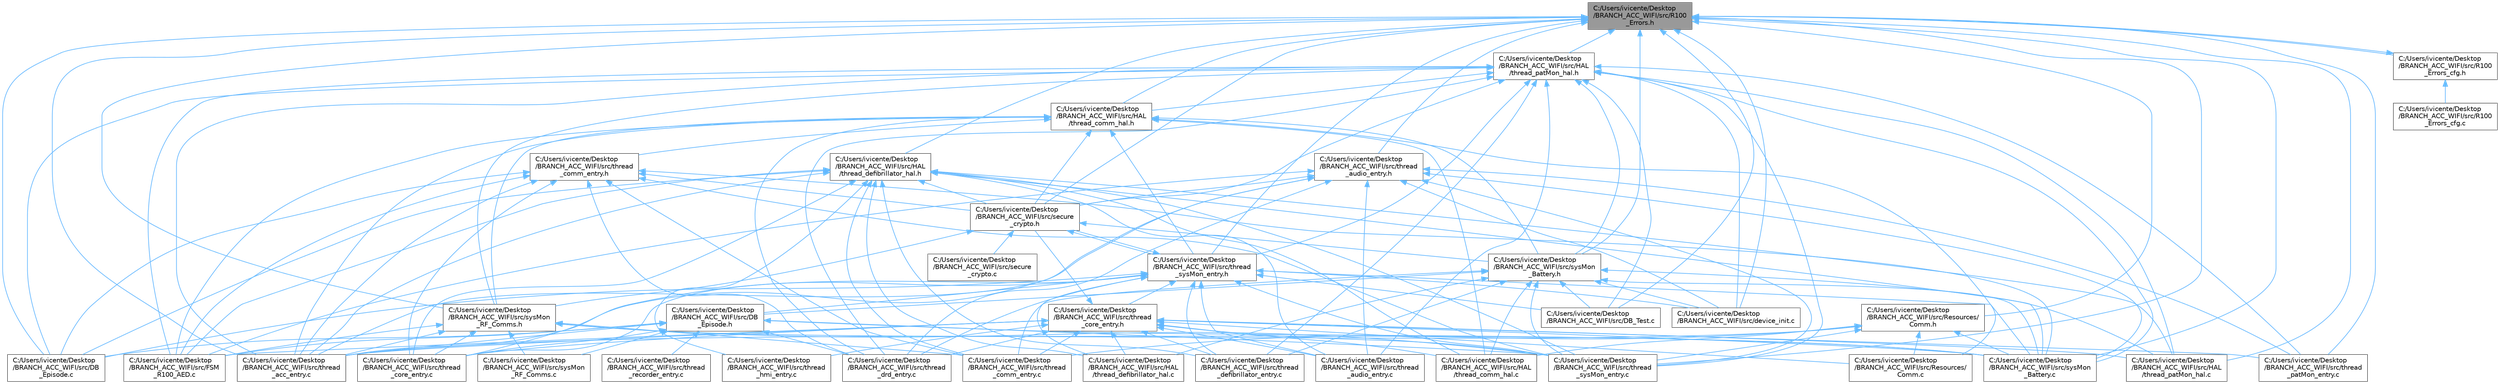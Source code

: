 digraph "C:/Users/ivicente/Desktop/BRANCH_ACC_WIFI/src/R100_Errors.h"
{
 // LATEX_PDF_SIZE
  bgcolor="transparent";
  edge [fontname=Helvetica,fontsize=10,labelfontname=Helvetica,labelfontsize=10];
  node [fontname=Helvetica,fontsize=10,shape=box,height=0.2,width=0.4];
  Node1 [id="Node000001",label="C:/Users/ivicente/Desktop\l/BRANCH_ACC_WIFI/src/R100\l_Errors.h",height=0.2,width=0.4,color="gray40", fillcolor="grey60", style="filled", fontcolor="black",tooltip=" "];
  Node1 -> Node2 [id="edge1_Node000001_Node000002",dir="back",color="steelblue1",style="solid",tooltip=" "];
  Node2 [id="Node000002",label="C:/Users/ivicente/Desktop\l/BRANCH_ACC_WIFI/src/DB\l_Episode.c",height=0.2,width=0.4,color="grey40", fillcolor="white", style="filled",URL="$a00002.html",tooltip=" "];
  Node1 -> Node3 [id="edge2_Node000001_Node000003",dir="back",color="steelblue1",style="solid",tooltip=" "];
  Node3 [id="Node000003",label="C:/Users/ivicente/Desktop\l/BRANCH_ACC_WIFI/src/DB_Test.c",height=0.2,width=0.4,color="grey40", fillcolor="white", style="filled",URL="$a00008.html",tooltip=" "];
  Node1 -> Node4 [id="edge3_Node000001_Node000004",dir="back",color="steelblue1",style="solid",tooltip=" "];
  Node4 [id="Node000004",label="C:/Users/ivicente/Desktop\l/BRANCH_ACC_WIFI/src/HAL\l/thread_comm_hal.h",height=0.2,width=0.4,color="grey40", fillcolor="white", style="filled",URL="$a00191.html",tooltip="Header with functions related to the HAL Comm."];
  Node4 -> Node5 [id="edge4_Node000004_Node000005",dir="back",color="steelblue1",style="solid",tooltip=" "];
  Node5 [id="Node000005",label="C:/Users/ivicente/Desktop\l/BRANCH_ACC_WIFI/src/FSM\l_R100_AED.c",height=0.2,width=0.4,color="grey40", fillcolor="white", style="filled",URL="$a00023.html",tooltip=" "];
  Node4 -> Node6 [id="edge5_Node000004_Node000006",dir="back",color="steelblue1",style="solid",tooltip=" "];
  Node6 [id="Node000006",label="C:/Users/ivicente/Desktop\l/BRANCH_ACC_WIFI/src/HAL\l/thread_comm_hal.c",height=0.2,width=0.4,color="grey40", fillcolor="white", style="filled",URL="$a00188.html",tooltip="HAL for Comm Thread."];
  Node4 -> Node7 [id="edge6_Node000004_Node000007",dir="back",color="steelblue1",style="solid",tooltip=" "];
  Node7 [id="Node000007",label="C:/Users/ivicente/Desktop\l/BRANCH_ACC_WIFI/src/Resources/\lComm.c",height=0.2,width=0.4,color="grey40", fillcolor="white", style="filled",URL="$a00236.html",tooltip=" "];
  Node4 -> Node8 [id="edge7_Node000004_Node000008",dir="back",color="steelblue1",style="solid",tooltip=" "];
  Node8 [id="Node000008",label="C:/Users/ivicente/Desktop\l/BRANCH_ACC_WIFI/src/secure\l_crypto.h",height=0.2,width=0.4,color="grey40", fillcolor="white", style="filled",URL="$a00050.html",tooltip="NetX secure for check certificates."];
  Node8 -> Node9 [id="edge8_Node000008_Node000009",dir="back",color="steelblue1",style="solid",tooltip=" "];
  Node9 [id="Node000009",label="C:/Users/ivicente/Desktop\l/BRANCH_ACC_WIFI/src/secure\l_crypto.c",height=0.2,width=0.4,color="grey40", fillcolor="white", style="filled",URL="$a00047.html",tooltip="NetX secure for check certificates. To use these functions you must first call nx_init()."];
  Node8 -> Node10 [id="edge9_Node000008_Node000010",dir="back",color="steelblue1",style="solid",tooltip=" "];
  Node10 [id="Node000010",label="C:/Users/ivicente/Desktop\l/BRANCH_ACC_WIFI/src/sysMon\l_Battery.h",height=0.2,width=0.4,color="grey40", fillcolor="white", style="filled",URL="$a00056.html",tooltip="Header with functions related to the battery services."];
  Node10 -> Node11 [id="edge10_Node000010_Node000011",dir="back",color="steelblue1",style="solid",tooltip=" "];
  Node11 [id="Node000011",label="C:/Users/ivicente/Desktop\l/BRANCH_ACC_WIFI/src/DB\l_Episode.h",height=0.2,width=0.4,color="grey40", fillcolor="white", style="filled",URL="$a00005.html",tooltip="Episode header file."];
  Node11 -> Node2 [id="edge11_Node000011_Node000002",dir="back",color="steelblue1",style="solid",tooltip=" "];
  Node11 -> Node5 [id="edge12_Node000011_Node000005",dir="back",color="steelblue1",style="solid",tooltip=" "];
  Node11 -> Node12 [id="edge13_Node000011_Node000012",dir="back",color="steelblue1",style="solid",tooltip=" "];
  Node12 [id="Node000012",label="C:/Users/ivicente/Desktop\l/BRANCH_ACC_WIFI/src/sysMon\l_Battery.c",height=0.2,width=0.4,color="grey40", fillcolor="white", style="filled",URL="$a00053.html",tooltip="Battery functions executed in the context of the SysMon thread."];
  Node11 -> Node13 [id="edge14_Node000011_Node000013",dir="back",color="steelblue1",style="solid",tooltip=" "];
  Node13 [id="Node000013",label="C:/Users/ivicente/Desktop\l/BRANCH_ACC_WIFI/src/sysMon\l_RF_Comms.c",height=0.2,width=0.4,color="grey40", fillcolor="white", style="filled",URL="$a00059.html",tooltip="RF communications executed in the context of the SysMon thread."];
  Node11 -> Node14 [id="edge15_Node000011_Node000014",dir="back",color="steelblue1",style="solid",tooltip=" "];
  Node14 [id="Node000014",label="C:/Users/ivicente/Desktop\l/BRANCH_ACC_WIFI/src/thread\l_acc_entry.c",height=0.2,width=0.4,color="grey40", fillcolor="white", style="filled",URL="$a00065.html",tooltip=" "];
  Node11 -> Node15 [id="edge16_Node000011_Node000015",dir="back",color="steelblue1",style="solid",tooltip=" "];
  Node15 [id="Node000015",label="C:/Users/ivicente/Desktop\l/BRANCH_ACC_WIFI/src/thread\l_core_entry.c",height=0.2,width=0.4,color="grey40", fillcolor="white", style="filled",URL="$a00086.html",tooltip=" "];
  Node11 -> Node16 [id="edge17_Node000011_Node000016",dir="back",color="steelblue1",style="solid",tooltip=" "];
  Node16 [id="Node000016",label="C:/Users/ivicente/Desktop\l/BRANCH_ACC_WIFI/src/thread\l_drd_entry.c",height=0.2,width=0.4,color="grey40", fillcolor="white", style="filled",URL="$a00098.html",tooltip=" "];
  Node11 -> Node17 [id="edge18_Node000011_Node000017",dir="back",color="steelblue1",style="solid",tooltip=" "];
  Node17 [id="Node000017",label="C:/Users/ivicente/Desktop\l/BRANCH_ACC_WIFI/src/thread\l_recorder_entry.c",height=0.2,width=0.4,color="grey40", fillcolor="white", style="filled",URL="$a00122.html",tooltip=" "];
  Node11 -> Node18 [id="edge19_Node000011_Node000018",dir="back",color="steelblue1",style="solid",tooltip=" "];
  Node18 [id="Node000018",label="C:/Users/ivicente/Desktop\l/BRANCH_ACC_WIFI/src/thread\l_sysMon_entry.c",height=0.2,width=0.4,color="grey40", fillcolor="white", style="filled",URL="$a00128.html",tooltip=" "];
  Node10 -> Node3 [id="edge20_Node000010_Node000003",dir="back",color="steelblue1",style="solid",tooltip=" "];
  Node10 -> Node6 [id="edge21_Node000010_Node000006",dir="back",color="steelblue1",style="solid",tooltip=" "];
  Node10 -> Node19 [id="edge22_Node000010_Node000019",dir="back",color="steelblue1",style="solid",tooltip=" "];
  Node19 [id="Node000019",label="C:/Users/ivicente/Desktop\l/BRANCH_ACC_WIFI/src/HAL\l/thread_defibrillator_hal.c",height=0.2,width=0.4,color="grey40", fillcolor="white", style="filled",URL="$a00200.html",tooltip=" "];
  Node10 -> Node20 [id="edge23_Node000010_Node000020",dir="back",color="steelblue1",style="solid",tooltip=" "];
  Node20 [id="Node000020",label="C:/Users/ivicente/Desktop\l/BRANCH_ACC_WIFI/src/HAL\l/thread_patMon_hal.c",height=0.2,width=0.4,color="grey40", fillcolor="white", style="filled",URL="$a00218.html",tooltip=" "];
  Node10 -> Node21 [id="edge24_Node000010_Node000021",dir="back",color="steelblue1",style="solid",tooltip=" "];
  Node21 [id="Node000021",label="C:/Users/ivicente/Desktop\l/BRANCH_ACC_WIFI/src/device_init.c",height=0.2,width=0.4,color="grey40", fillcolor="white", style="filled",URL="$a00014.html",tooltip=" "];
  Node10 -> Node12 [id="edge25_Node000010_Node000012",dir="back",color="steelblue1",style="solid",tooltip=" "];
  Node10 -> Node22 [id="edge26_Node000010_Node000022",dir="back",color="steelblue1",style="solid",tooltip=" "];
  Node22 [id="Node000022",label="C:/Users/ivicente/Desktop\l/BRANCH_ACC_WIFI/src/thread\l_comm_entry.c",height=0.2,width=0.4,color="grey40", fillcolor="white", style="filled",URL="$a00080.html",tooltip="Comm Thread."];
  Node10 -> Node23 [id="edge27_Node000010_Node000023",dir="back",color="steelblue1",style="solid",tooltip=" "];
  Node23 [id="Node000023",label="C:/Users/ivicente/Desktop\l/BRANCH_ACC_WIFI/src/thread\l_defibrillator_entry.c",height=0.2,width=0.4,color="grey40", fillcolor="white", style="filled",URL="$a00092.html",tooltip=" "];
  Node10 -> Node18 [id="edge28_Node000010_Node000018",dir="back",color="steelblue1",style="solid",tooltip=" "];
  Node8 -> Node24 [id="edge29_Node000008_Node000024",dir="back",color="steelblue1",style="solid",tooltip=" "];
  Node24 [id="Node000024",label="C:/Users/ivicente/Desktop\l/BRANCH_ACC_WIFI/src/sysMon\l_RF_Comms.h",height=0.2,width=0.4,color="grey40", fillcolor="white", style="filled",URL="$a00062.html",tooltip="Header with functions related to the RF comms services."];
  Node24 -> Node5 [id="edge30_Node000024_Node000005",dir="back",color="steelblue1",style="solid",tooltip=" "];
  Node24 -> Node12 [id="edge31_Node000024_Node000012",dir="back",color="steelblue1",style="solid",tooltip=" "];
  Node24 -> Node13 [id="edge32_Node000024_Node000013",dir="back",color="steelblue1",style="solid",tooltip=" "];
  Node24 -> Node14 [id="edge33_Node000024_Node000014",dir="back",color="steelblue1",style="solid",tooltip=" "];
  Node24 -> Node22 [id="edge34_Node000024_Node000022",dir="back",color="steelblue1",style="solid",tooltip=" "];
  Node24 -> Node15 [id="edge35_Node000024_Node000015",dir="back",color="steelblue1",style="solid",tooltip=" "];
  Node24 -> Node18 [id="edge36_Node000024_Node000018",dir="back",color="steelblue1",style="solid",tooltip=" "];
  Node8 -> Node25 [id="edge37_Node000008_Node000025",dir="back",color="steelblue1",style="solid",tooltip=" "];
  Node25 [id="Node000025",label="C:/Users/ivicente/Desktop\l/BRANCH_ACC_WIFI/src/thread\l_sysMon_entry.h",height=0.2,width=0.4,color="grey40", fillcolor="white", style="filled",URL="$a00131.html",tooltip="Header with functions related to the system monitor service."];
  Node25 -> Node2 [id="edge38_Node000025_Node000002",dir="back",color="steelblue1",style="solid",tooltip=" "];
  Node25 -> Node11 [id="edge39_Node000025_Node000011",dir="back",color="steelblue1",style="solid",tooltip=" "];
  Node25 -> Node3 [id="edge40_Node000025_Node000003",dir="back",color="steelblue1",style="solid",tooltip=" "];
  Node25 -> Node19 [id="edge41_Node000025_Node000019",dir="back",color="steelblue1",style="solid",tooltip=" "];
  Node25 -> Node21 [id="edge42_Node000025_Node000021",dir="back",color="steelblue1",style="solid",tooltip=" "];
  Node25 -> Node8 [id="edge43_Node000025_Node000008",dir="back",color="steelblue1",style="solid",tooltip=" "];
  Node25 -> Node12 [id="edge44_Node000025_Node000012",dir="back",color="steelblue1",style="solid",tooltip=" "];
  Node25 -> Node14 [id="edge45_Node000025_Node000014",dir="back",color="steelblue1",style="solid",tooltip=" "];
  Node25 -> Node26 [id="edge46_Node000025_Node000026",dir="back",color="steelblue1",style="solid",tooltip=" "];
  Node26 [id="Node000026",label="C:/Users/ivicente/Desktop\l/BRANCH_ACC_WIFI/src/thread\l_audio_entry.c",height=0.2,width=0.4,color="grey40", fillcolor="white", style="filled",URL="$a00074.html",tooltip=" "];
  Node25 -> Node15 [id="edge47_Node000025_Node000015",dir="back",color="steelblue1",style="solid",tooltip=" "];
  Node25 -> Node27 [id="edge48_Node000025_Node000027",dir="back",color="steelblue1",style="solid",tooltip=" "];
  Node27 [id="Node000027",label="C:/Users/ivicente/Desktop\l/BRANCH_ACC_WIFI/src/thread\l_core_entry.h",height=0.2,width=0.4,color="grey40", fillcolor="white", style="filled",URL="$a00089.html",tooltip="Header with functions related to the core service."];
  Node27 -> Node5 [id="edge49_Node000027_Node000005",dir="back",color="steelblue1",style="solid",tooltip=" "];
  Node27 -> Node6 [id="edge50_Node000027_Node000006",dir="back",color="steelblue1",style="solid",tooltip=" "];
  Node27 -> Node19 [id="edge51_Node000027_Node000019",dir="back",color="steelblue1",style="solid",tooltip=" "];
  Node27 -> Node20 [id="edge52_Node000027_Node000020",dir="back",color="steelblue1",style="solid",tooltip=" "];
  Node27 -> Node7 [id="edge53_Node000027_Node000007",dir="back",color="steelblue1",style="solid",tooltip=" "];
  Node27 -> Node8 [id="edge54_Node000027_Node000008",dir="back",color="steelblue1",style="solid",tooltip=" "];
  Node27 -> Node12 [id="edge55_Node000027_Node000012",dir="back",color="steelblue1",style="solid",tooltip=" "];
  Node27 -> Node14 [id="edge56_Node000027_Node000014",dir="back",color="steelblue1",style="solid",tooltip=" "];
  Node27 -> Node26 [id="edge57_Node000027_Node000026",dir="back",color="steelblue1",style="solid",tooltip=" "];
  Node27 -> Node22 [id="edge58_Node000027_Node000022",dir="back",color="steelblue1",style="solid",tooltip=" "];
  Node27 -> Node15 [id="edge59_Node000027_Node000015",dir="back",color="steelblue1",style="solid",tooltip=" "];
  Node27 -> Node23 [id="edge60_Node000027_Node000023",dir="back",color="steelblue1",style="solid",tooltip=" "];
  Node27 -> Node16 [id="edge61_Node000027_Node000016",dir="back",color="steelblue1",style="solid",tooltip=" "];
  Node27 -> Node28 [id="edge62_Node000027_Node000028",dir="back",color="steelblue1",style="solid",tooltip=" "];
  Node28 [id="Node000028",label="C:/Users/ivicente/Desktop\l/BRANCH_ACC_WIFI/src/thread\l_hmi_entry.c",height=0.2,width=0.4,color="grey40", fillcolor="white", style="filled",URL="$a00110.html",tooltip=" "];
  Node27 -> Node29 [id="edge63_Node000027_Node000029",dir="back",color="steelblue1",style="solid",tooltip=" "];
  Node29 [id="Node000029",label="C:/Users/ivicente/Desktop\l/BRANCH_ACC_WIFI/src/thread\l_patMon_entry.c",height=0.2,width=0.4,color="grey40", fillcolor="white", style="filled",URL="$a00116.html",tooltip=" "];
  Node27 -> Node18 [id="edge64_Node000027_Node000018",dir="back",color="steelblue1",style="solid",tooltip=" "];
  Node25 -> Node23 [id="edge65_Node000025_Node000023",dir="back",color="steelblue1",style="solid",tooltip=" "];
  Node25 -> Node16 [id="edge66_Node000025_Node000016",dir="back",color="steelblue1",style="solid",tooltip=" "];
  Node25 -> Node18 [id="edge67_Node000025_Node000018",dir="back",color="steelblue1",style="solid",tooltip=" "];
  Node4 -> Node10 [id="edge68_Node000004_Node000010",dir="back",color="steelblue1",style="solid",tooltip=" "];
  Node4 -> Node24 [id="edge69_Node000004_Node000024",dir="back",color="steelblue1",style="solid",tooltip=" "];
  Node4 -> Node14 [id="edge70_Node000004_Node000014",dir="back",color="steelblue1",style="solid",tooltip=" "];
  Node4 -> Node30 [id="edge71_Node000004_Node000030",dir="back",color="steelblue1",style="solid",tooltip=" "];
  Node30 [id="Node000030",label="C:/Users/ivicente/Desktop\l/BRANCH_ACC_WIFI/src/thread\l_comm_entry.h",height=0.2,width=0.4,color="grey40", fillcolor="white", style="filled",URL="$a00083.html",tooltip="Header for Comm Thread entry."];
  Node30 -> Node2 [id="edge72_Node000030_Node000002",dir="back",color="steelblue1",style="solid",tooltip=" "];
  Node30 -> Node5 [id="edge73_Node000030_Node000005",dir="back",color="steelblue1",style="solid",tooltip=" "];
  Node30 -> Node8 [id="edge74_Node000030_Node000008",dir="back",color="steelblue1",style="solid",tooltip=" "];
  Node30 -> Node12 [id="edge75_Node000030_Node000012",dir="back",color="steelblue1",style="solid",tooltip=" "];
  Node30 -> Node14 [id="edge76_Node000030_Node000014",dir="back",color="steelblue1",style="solid",tooltip=" "];
  Node30 -> Node22 [id="edge77_Node000030_Node000022",dir="back",color="steelblue1",style="solid",tooltip=" "];
  Node30 -> Node15 [id="edge78_Node000030_Node000015",dir="back",color="steelblue1",style="solid",tooltip=" "];
  Node30 -> Node16 [id="edge79_Node000030_Node000016",dir="back",color="steelblue1",style="solid",tooltip=" "];
  Node30 -> Node18 [id="edge80_Node000030_Node000018",dir="back",color="steelblue1",style="solid",tooltip=" "];
  Node4 -> Node16 [id="edge81_Node000004_Node000016",dir="back",color="steelblue1",style="solid",tooltip=" "];
  Node4 -> Node25 [id="edge82_Node000004_Node000025",dir="back",color="steelblue1",style="solid",tooltip=" "];
  Node1 -> Node31 [id="edge83_Node000001_Node000031",dir="back",color="steelblue1",style="solid",tooltip=" "];
  Node31 [id="Node000031",label="C:/Users/ivicente/Desktop\l/BRANCH_ACC_WIFI/src/HAL\l/thread_defibrillator_hal.h",height=0.2,width=0.4,color="grey40", fillcolor="white", style="filled",URL="$a00203.html",tooltip="Header with functions related to the defibrillator BSP service."];
  Node31 -> Node2 [id="edge84_Node000031_Node000002",dir="back",color="steelblue1",style="solid",tooltip=" "];
  Node31 -> Node5 [id="edge85_Node000031_Node000005",dir="back",color="steelblue1",style="solid",tooltip=" "];
  Node31 -> Node6 [id="edge86_Node000031_Node000006",dir="back",color="steelblue1",style="solid",tooltip=" "];
  Node31 -> Node19 [id="edge87_Node000031_Node000019",dir="back",color="steelblue1",style="solid",tooltip=" "];
  Node31 -> Node20 [id="edge88_Node000031_Node000020",dir="back",color="steelblue1",style="solid",tooltip=" "];
  Node31 -> Node8 [id="edge89_Node000031_Node000008",dir="back",color="steelblue1",style="solid",tooltip=" "];
  Node31 -> Node12 [id="edge90_Node000031_Node000012",dir="back",color="steelblue1",style="solid",tooltip=" "];
  Node31 -> Node14 [id="edge91_Node000031_Node000014",dir="back",color="steelblue1",style="solid",tooltip=" "];
  Node31 -> Node26 [id="edge92_Node000031_Node000026",dir="back",color="steelblue1",style="solid",tooltip=" "];
  Node31 -> Node22 [id="edge93_Node000031_Node000022",dir="back",color="steelblue1",style="solid",tooltip=" "];
  Node31 -> Node15 [id="edge94_Node000031_Node000015",dir="back",color="steelblue1",style="solid",tooltip=" "];
  Node31 -> Node23 [id="edge95_Node000031_Node000023",dir="back",color="steelblue1",style="solid",tooltip=" "];
  Node31 -> Node28 [id="edge96_Node000031_Node000028",dir="back",color="steelblue1",style="solid",tooltip=" "];
  Node31 -> Node18 [id="edge97_Node000031_Node000018",dir="back",color="steelblue1",style="solid",tooltip=" "];
  Node1 -> Node20 [id="edge98_Node000001_Node000020",dir="back",color="steelblue1",style="solid",tooltip=" "];
  Node1 -> Node32 [id="edge99_Node000001_Node000032",dir="back",color="steelblue1",style="solid",tooltip=" "];
  Node32 [id="Node000032",label="C:/Users/ivicente/Desktop\l/BRANCH_ACC_WIFI/src/HAL\l/thread_patMon_hal.h",height=0.2,width=0.4,color="grey40", fillcolor="white", style="filled",URL="$a00221.html",tooltip="Header with functions related to the patMon BSP service."];
  Node32 -> Node2 [id="edge100_Node000032_Node000002",dir="back",color="steelblue1",style="solid",tooltip=" "];
  Node32 -> Node3 [id="edge101_Node000032_Node000003",dir="back",color="steelblue1",style="solid",tooltip=" "];
  Node32 -> Node5 [id="edge102_Node000032_Node000005",dir="back",color="steelblue1",style="solid",tooltip=" "];
  Node32 -> Node4 [id="edge103_Node000032_Node000004",dir="back",color="steelblue1",style="solid",tooltip=" "];
  Node32 -> Node20 [id="edge104_Node000032_Node000020",dir="back",color="steelblue1",style="solid",tooltip=" "];
  Node32 -> Node21 [id="edge105_Node000032_Node000021",dir="back",color="steelblue1",style="solid",tooltip=" "];
  Node32 -> Node8 [id="edge106_Node000032_Node000008",dir="back",color="steelblue1",style="solid",tooltip=" "];
  Node32 -> Node12 [id="edge107_Node000032_Node000012",dir="back",color="steelblue1",style="solid",tooltip=" "];
  Node32 -> Node10 [id="edge108_Node000032_Node000010",dir="back",color="steelblue1",style="solid",tooltip=" "];
  Node32 -> Node24 [id="edge109_Node000032_Node000024",dir="back",color="steelblue1",style="solid",tooltip=" "];
  Node32 -> Node14 [id="edge110_Node000032_Node000014",dir="back",color="steelblue1",style="solid",tooltip=" "];
  Node32 -> Node26 [id="edge111_Node000032_Node000026",dir="back",color="steelblue1",style="solid",tooltip=" "];
  Node32 -> Node23 [id="edge112_Node000032_Node000023",dir="back",color="steelblue1",style="solid",tooltip=" "];
  Node32 -> Node16 [id="edge113_Node000032_Node000016",dir="back",color="steelblue1",style="solid",tooltip=" "];
  Node32 -> Node29 [id="edge114_Node000032_Node000029",dir="back",color="steelblue1",style="solid",tooltip=" "];
  Node32 -> Node18 [id="edge115_Node000032_Node000018",dir="back",color="steelblue1",style="solid",tooltip=" "];
  Node32 -> Node25 [id="edge116_Node000032_Node000025",dir="back",color="steelblue1",style="solid",tooltip=" "];
  Node1 -> Node33 [id="edge117_Node000001_Node000033",dir="back",color="steelblue1",style="solid",tooltip=" "];
  Node33 [id="Node000033",label="C:/Users/ivicente/Desktop\l/BRANCH_ACC_WIFI/src/R100\l_Errors_cfg.h",height=0.2,width=0.4,color="grey40", fillcolor="white", style="filled",URL="$a00044.html",tooltip=" "];
  Node33 -> Node1 [id="edge118_Node000033_Node000001",dir="back",color="steelblue1",style="solid",tooltip=" "];
  Node33 -> Node34 [id="edge119_Node000033_Node000034",dir="back",color="steelblue1",style="solid",tooltip=" "];
  Node34 [id="Node000034",label="C:/Users/ivicente/Desktop\l/BRANCH_ACC_WIFI/src/R100\l_Errors_cfg.c",height=0.2,width=0.4,color="grey40", fillcolor="white", style="filled",URL="$a00041.html",tooltip=" "];
  Node1 -> Node35 [id="edge120_Node000001_Node000035",dir="back",color="steelblue1",style="solid",tooltip=" "];
  Node35 [id="Node000035",label="C:/Users/ivicente/Desktop\l/BRANCH_ACC_WIFI/src/Resources/\lComm.h",height=0.2,width=0.4,color="grey40", fillcolor="white", style="filled",URL="$a00239.html",tooltip=" "];
  Node35 -> Node6 [id="edge121_Node000035_Node000006",dir="back",color="steelblue1",style="solid",tooltip=" "];
  Node35 -> Node7 [id="edge122_Node000035_Node000007",dir="back",color="steelblue1",style="solid",tooltip=" "];
  Node35 -> Node12 [id="edge123_Node000035_Node000012",dir="back",color="steelblue1",style="solid",tooltip=" "];
  Node35 -> Node14 [id="edge124_Node000035_Node000014",dir="back",color="steelblue1",style="solid",tooltip=" "];
  Node35 -> Node22 [id="edge125_Node000035_Node000022",dir="back",color="steelblue1",style="solid",tooltip=" "];
  Node35 -> Node18 [id="edge126_Node000035_Node000018",dir="back",color="steelblue1",style="solid",tooltip=" "];
  Node1 -> Node21 [id="edge127_Node000001_Node000021",dir="back",color="steelblue1",style="solid",tooltip=" "];
  Node1 -> Node8 [id="edge128_Node000001_Node000008",dir="back",color="steelblue1",style="solid",tooltip=" "];
  Node1 -> Node12 [id="edge129_Node000001_Node000012",dir="back",color="steelblue1",style="solid",tooltip=" "];
  Node1 -> Node10 [id="edge130_Node000001_Node000010",dir="back",color="steelblue1",style="solid",tooltip=" "];
  Node1 -> Node24 [id="edge131_Node000001_Node000024",dir="back",color="steelblue1",style="solid",tooltip=" "];
  Node1 -> Node14 [id="edge132_Node000001_Node000014",dir="back",color="steelblue1",style="solid",tooltip=" "];
  Node1 -> Node36 [id="edge133_Node000001_Node000036",dir="back",color="steelblue1",style="solid",tooltip=" "];
  Node36 [id="Node000036",label="C:/Users/ivicente/Desktop\l/BRANCH_ACC_WIFI/src/thread\l_audio_entry.h",height=0.2,width=0.4,color="grey40", fillcolor="white", style="filled",URL="$a00077.html",tooltip="Header with functions related to the audio service."];
  Node36 -> Node5 [id="edge134_Node000036_Node000005",dir="back",color="steelblue1",style="solid",tooltip=" "];
  Node36 -> Node21 [id="edge135_Node000036_Node000021",dir="back",color="steelblue1",style="solid",tooltip=" "];
  Node36 -> Node8 [id="edge136_Node000036_Node000008",dir="back",color="steelblue1",style="solid",tooltip=" "];
  Node36 -> Node12 [id="edge137_Node000036_Node000012",dir="back",color="steelblue1",style="solid",tooltip=" "];
  Node36 -> Node14 [id="edge138_Node000036_Node000014",dir="back",color="steelblue1",style="solid",tooltip=" "];
  Node36 -> Node26 [id="edge139_Node000036_Node000026",dir="back",color="steelblue1",style="solid",tooltip=" "];
  Node36 -> Node15 [id="edge140_Node000036_Node000015",dir="back",color="steelblue1",style="solid",tooltip=" "];
  Node36 -> Node16 [id="edge141_Node000036_Node000016",dir="back",color="steelblue1",style="solid",tooltip=" "];
  Node36 -> Node29 [id="edge142_Node000036_Node000029",dir="back",color="steelblue1",style="solid",tooltip=" "];
  Node36 -> Node18 [id="edge143_Node000036_Node000018",dir="back",color="steelblue1",style="solid",tooltip=" "];
  Node1 -> Node29 [id="edge144_Node000001_Node000029",dir="back",color="steelblue1",style="solid",tooltip=" "];
  Node1 -> Node18 [id="edge145_Node000001_Node000018",dir="back",color="steelblue1",style="solid",tooltip=" "];
  Node1 -> Node25 [id="edge146_Node000001_Node000025",dir="back",color="steelblue1",style="solid",tooltip=" "];
}
